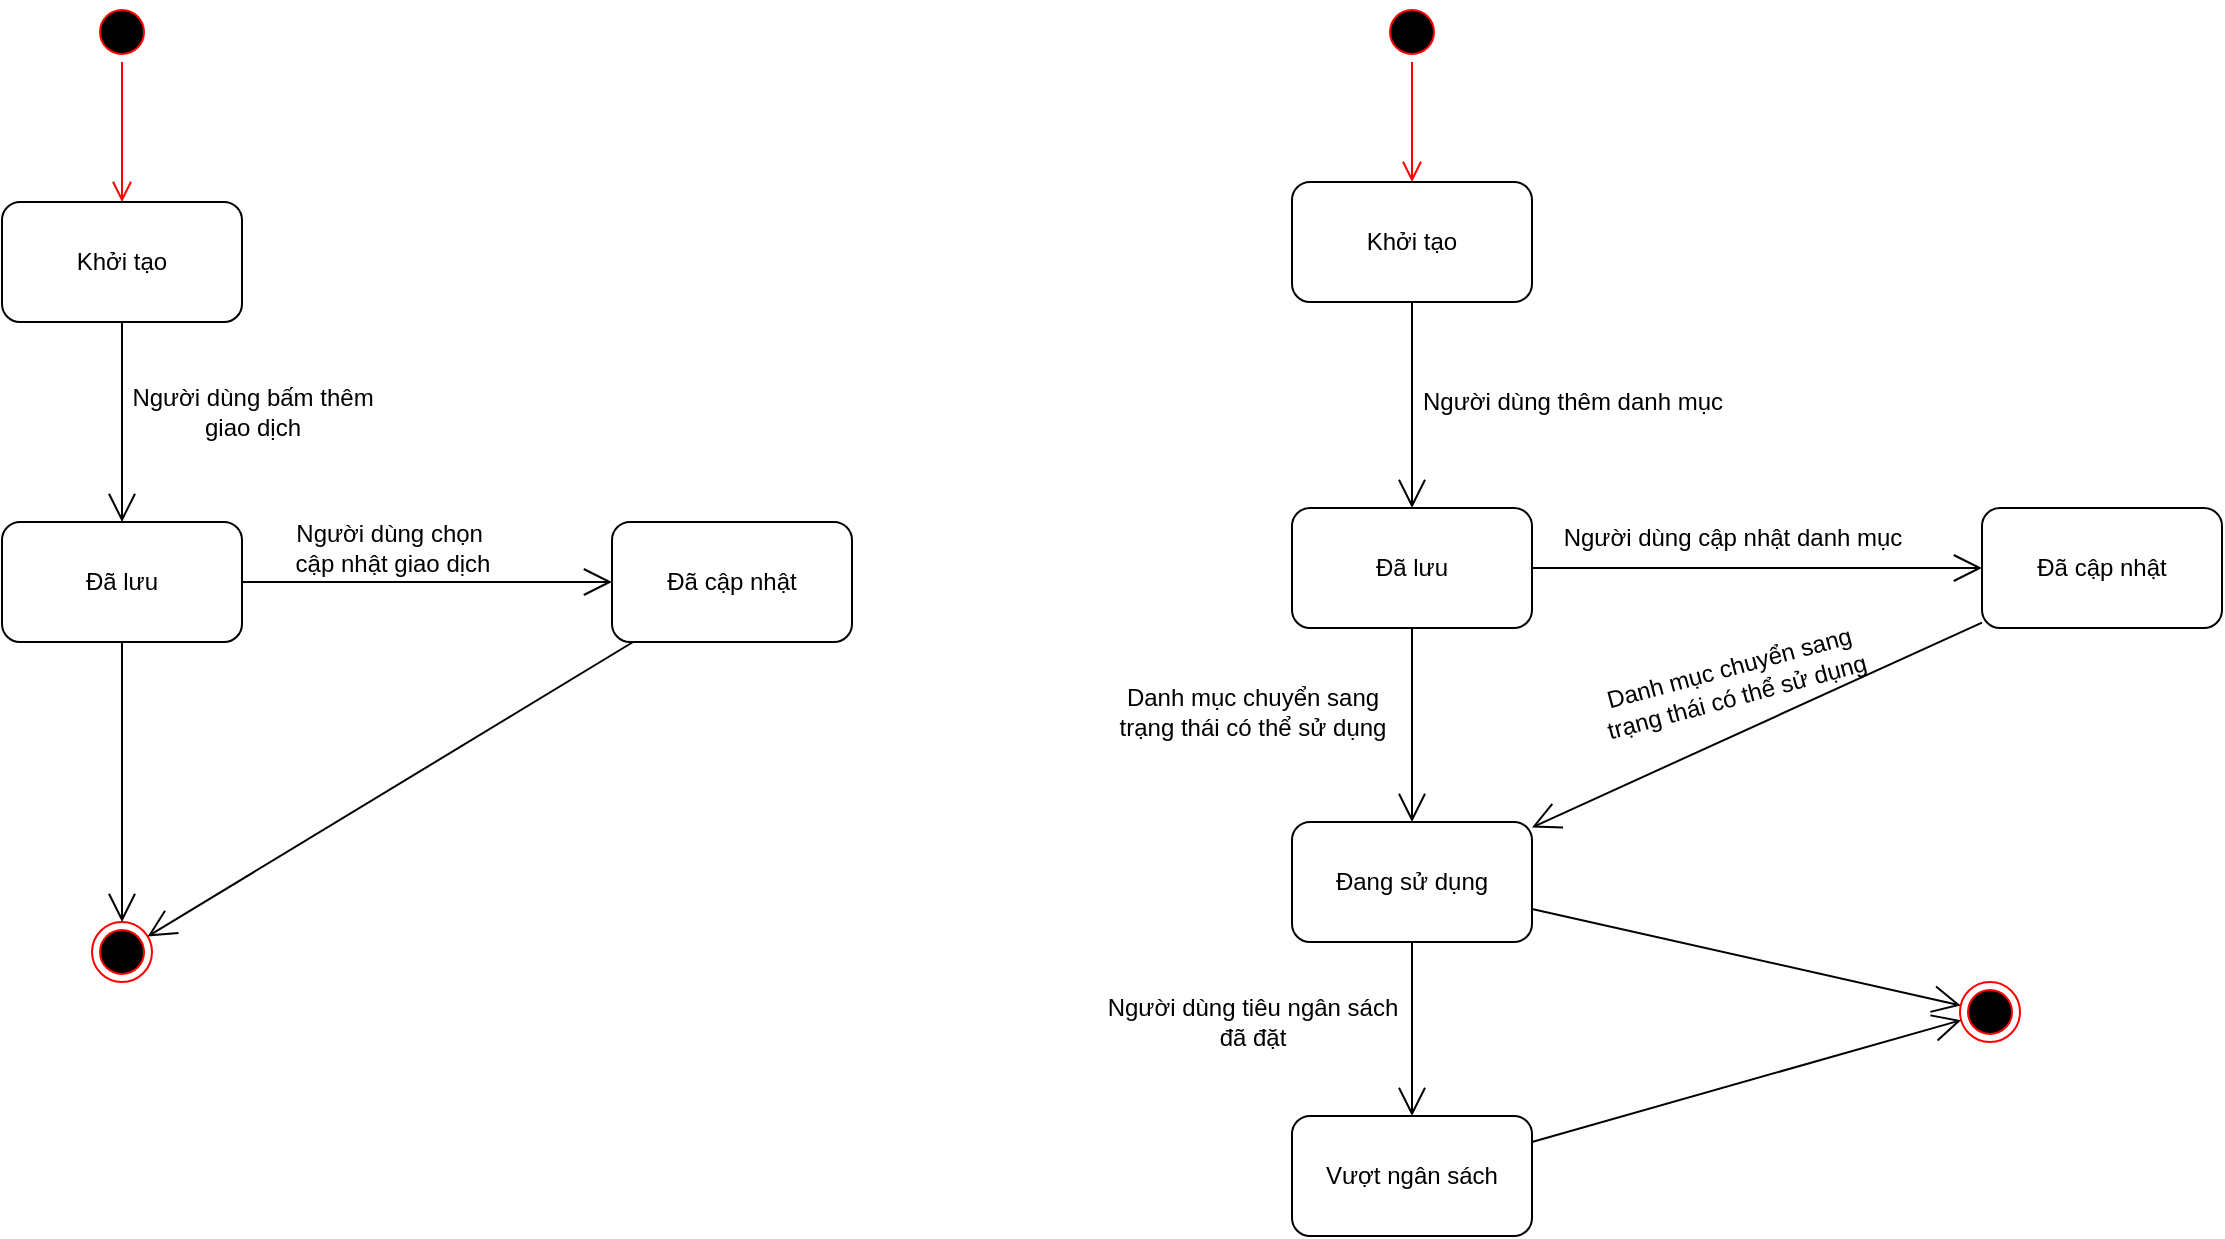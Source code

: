 <mxfile version="26.2.14">
  <diagram name="Trang-1" id="ZgC3-yoOm4o9_7G5PWom">
    <mxGraphModel dx="2145" dy="1013" grid="1" gridSize="10" guides="1" tooltips="1" connect="1" arrows="1" fold="1" page="1" pageScale="1" pageWidth="1169" pageHeight="1654" math="0" shadow="0">
      <root>
        <mxCell id="0" />
        <mxCell id="1" parent="0" />
        <mxCell id="obHRi7wElxiigkwEPsCN-1" value="" style="ellipse;html=1;shape=startState;fillColor=#000000;strokeColor=#ff0000;" vertex="1" parent="1">
          <mxGeometry x="205" y="210" width="30" height="30" as="geometry" />
        </mxCell>
        <mxCell id="obHRi7wElxiigkwEPsCN-2" value="" style="edgeStyle=orthogonalEdgeStyle;html=1;verticalAlign=bottom;endArrow=open;endSize=8;strokeColor=#ff0000;rounded=0;" edge="1" source="obHRi7wElxiigkwEPsCN-1" parent="1" target="obHRi7wElxiigkwEPsCN-3">
          <mxGeometry relative="1" as="geometry">
            <mxPoint x="220" y="300" as="targetPoint" />
          </mxGeometry>
        </mxCell>
        <mxCell id="obHRi7wElxiigkwEPsCN-3" value="Khởi tạo" style="rounded=1;whiteSpace=wrap;html=1;" vertex="1" parent="1">
          <mxGeometry x="160" y="310" width="120" height="60" as="geometry" />
        </mxCell>
        <mxCell id="obHRi7wElxiigkwEPsCN-4" value="Đã lưu" style="rounded=1;whiteSpace=wrap;html=1;" vertex="1" parent="1">
          <mxGeometry x="160" y="470" width="120" height="60" as="geometry" />
        </mxCell>
        <mxCell id="obHRi7wElxiigkwEPsCN-5" value="" style="ellipse;html=1;shape=endState;fillColor=#000000;strokeColor=#ff0000;" vertex="1" parent="1">
          <mxGeometry x="205" y="670" width="30" height="30" as="geometry" />
        </mxCell>
        <mxCell id="obHRi7wElxiigkwEPsCN-6" value="Đã cập nhật" style="rounded=1;whiteSpace=wrap;html=1;" vertex="1" parent="1">
          <mxGeometry x="465" y="470" width="120" height="60" as="geometry" />
        </mxCell>
        <mxCell id="obHRi7wElxiigkwEPsCN-7" value="" style="endArrow=open;endFill=1;endSize=12;html=1;rounded=0;" edge="1" parent="1" source="obHRi7wElxiigkwEPsCN-3" target="obHRi7wElxiigkwEPsCN-4">
          <mxGeometry width="160" relative="1" as="geometry">
            <mxPoint x="55" y="440" as="sourcePoint" />
            <mxPoint x="215" y="440" as="targetPoint" />
          </mxGeometry>
        </mxCell>
        <mxCell id="obHRi7wElxiigkwEPsCN-8" value="Người dùng bấm thêm&lt;br&gt;giao dịch" style="text;html=1;align=center;verticalAlign=middle;resizable=0;points=[];autosize=1;strokeColor=none;fillColor=none;" vertex="1" parent="1">
          <mxGeometry x="215" y="395" width="140" height="40" as="geometry" />
        </mxCell>
        <mxCell id="obHRi7wElxiigkwEPsCN-9" value="" style="endArrow=open;endFill=1;endSize=12;html=1;rounded=0;" edge="1" parent="1" source="obHRi7wElxiigkwEPsCN-4" target="obHRi7wElxiigkwEPsCN-6">
          <mxGeometry width="160" relative="1" as="geometry">
            <mxPoint x="230" y="380" as="sourcePoint" />
            <mxPoint x="230" y="480" as="targetPoint" />
          </mxGeometry>
        </mxCell>
        <mxCell id="obHRi7wElxiigkwEPsCN-10" value="Người dùng chọn&amp;nbsp;&lt;br&gt;cập nhật giao dịch" style="text;html=1;align=center;verticalAlign=middle;resizable=0;points=[];autosize=1;strokeColor=none;fillColor=none;" vertex="1" parent="1">
          <mxGeometry x="295" y="463" width="120" height="40" as="geometry" />
        </mxCell>
        <mxCell id="obHRi7wElxiigkwEPsCN-11" value="" style="endArrow=open;endFill=1;endSize=12;html=1;rounded=0;" edge="1" parent="1" source="obHRi7wElxiigkwEPsCN-4" target="obHRi7wElxiigkwEPsCN-5">
          <mxGeometry width="160" relative="1" as="geometry">
            <mxPoint x="230" y="380" as="sourcePoint" />
            <mxPoint x="230" y="480" as="targetPoint" />
          </mxGeometry>
        </mxCell>
        <mxCell id="obHRi7wElxiigkwEPsCN-12" value="" style="endArrow=open;endFill=1;endSize=12;html=1;rounded=0;" edge="1" parent="1" source="obHRi7wElxiigkwEPsCN-6" target="obHRi7wElxiigkwEPsCN-5">
          <mxGeometry width="160" relative="1" as="geometry">
            <mxPoint x="230" y="540" as="sourcePoint" />
            <mxPoint x="230" y="680" as="targetPoint" />
          </mxGeometry>
        </mxCell>
        <mxCell id="obHRi7wElxiigkwEPsCN-14" value="" style="ellipse;html=1;shape=startState;fillColor=#000000;strokeColor=#ff0000;" vertex="1" parent="1">
          <mxGeometry x="850" y="210" width="30" height="30" as="geometry" />
        </mxCell>
        <mxCell id="obHRi7wElxiigkwEPsCN-15" value="" style="edgeStyle=orthogonalEdgeStyle;html=1;verticalAlign=bottom;endArrow=open;endSize=8;strokeColor=#ff0000;rounded=0;" edge="1" source="obHRi7wElxiigkwEPsCN-14" parent="1" target="obHRi7wElxiigkwEPsCN-16">
          <mxGeometry relative="1" as="geometry">
            <mxPoint x="865" y="300" as="targetPoint" />
          </mxGeometry>
        </mxCell>
        <mxCell id="obHRi7wElxiigkwEPsCN-16" value="Khởi tạo" style="rounded=1;whiteSpace=wrap;html=1;" vertex="1" parent="1">
          <mxGeometry x="805" y="300" width="120" height="60" as="geometry" />
        </mxCell>
        <mxCell id="obHRi7wElxiigkwEPsCN-17" value="Đã lưu" style="rounded=1;whiteSpace=wrap;html=1;" vertex="1" parent="1">
          <mxGeometry x="805" y="463" width="120" height="60" as="geometry" />
        </mxCell>
        <mxCell id="obHRi7wElxiigkwEPsCN-18" value="" style="endArrow=open;endFill=1;endSize=12;html=1;rounded=0;" edge="1" parent="1" source="obHRi7wElxiigkwEPsCN-16" target="obHRi7wElxiigkwEPsCN-17">
          <mxGeometry width="160" relative="1" as="geometry">
            <mxPoint x="864.58" y="370" as="sourcePoint" />
            <mxPoint x="864.58" y="470" as="targetPoint" />
          </mxGeometry>
        </mxCell>
        <mxCell id="obHRi7wElxiigkwEPsCN-19" value="Đang sử dụng" style="rounded=1;whiteSpace=wrap;html=1;" vertex="1" parent="1">
          <mxGeometry x="805" y="620" width="120" height="60" as="geometry" />
        </mxCell>
        <mxCell id="obHRi7wElxiigkwEPsCN-20" value="Đã cập nhật" style="rounded=1;whiteSpace=wrap;html=1;" vertex="1" parent="1">
          <mxGeometry x="1150" y="463" width="120" height="60" as="geometry" />
        </mxCell>
        <mxCell id="obHRi7wElxiigkwEPsCN-21" value="" style="endArrow=open;endFill=1;endSize=12;html=1;rounded=0;" edge="1" parent="1" source="obHRi7wElxiigkwEPsCN-17" target="obHRi7wElxiigkwEPsCN-19">
          <mxGeometry width="160" relative="1" as="geometry">
            <mxPoint x="875" y="370" as="sourcePoint" />
            <mxPoint x="875" y="473" as="targetPoint" />
          </mxGeometry>
        </mxCell>
        <mxCell id="obHRi7wElxiigkwEPsCN-22" value="" style="endArrow=open;endFill=1;endSize=12;html=1;rounded=0;" edge="1" parent="1" source="obHRi7wElxiigkwEPsCN-17" target="obHRi7wElxiigkwEPsCN-20">
          <mxGeometry width="160" relative="1" as="geometry">
            <mxPoint x="875" y="533" as="sourcePoint" />
            <mxPoint x="875" y="630" as="targetPoint" />
          </mxGeometry>
        </mxCell>
        <mxCell id="obHRi7wElxiigkwEPsCN-23" value="" style="endArrow=open;endFill=1;endSize=12;html=1;rounded=0;" edge="1" parent="1" source="obHRi7wElxiigkwEPsCN-20" target="obHRi7wElxiigkwEPsCN-19">
          <mxGeometry width="160" relative="1" as="geometry">
            <mxPoint x="935" y="503" as="sourcePoint" />
            <mxPoint x="1090" y="503" as="targetPoint" />
          </mxGeometry>
        </mxCell>
        <mxCell id="obHRi7wElxiigkwEPsCN-24" value="" style="ellipse;html=1;shape=endState;fillColor=#000000;strokeColor=#ff0000;" vertex="1" parent="1">
          <mxGeometry x="1139" y="700" width="30" height="30" as="geometry" />
        </mxCell>
        <mxCell id="obHRi7wElxiigkwEPsCN-25" value="" style="endArrow=open;endFill=1;endSize=12;html=1;rounded=0;" edge="1" parent="1" source="obHRi7wElxiigkwEPsCN-19" target="obHRi7wElxiigkwEPsCN-26">
          <mxGeometry width="160" relative="1" as="geometry">
            <mxPoint x="1097" y="533" as="sourcePoint" />
            <mxPoint x="865" y="770" as="targetPoint" />
          </mxGeometry>
        </mxCell>
        <mxCell id="obHRi7wElxiigkwEPsCN-26" value="Vượt ngân sách" style="rounded=1;whiteSpace=wrap;html=1;" vertex="1" parent="1">
          <mxGeometry x="805" y="767" width="120" height="60" as="geometry" />
        </mxCell>
        <mxCell id="obHRi7wElxiigkwEPsCN-27" value="" style="endArrow=open;endFill=1;endSize=12;html=1;rounded=0;" edge="1" parent="1" source="obHRi7wElxiigkwEPsCN-19" target="obHRi7wElxiigkwEPsCN-24">
          <mxGeometry width="160" relative="1" as="geometry">
            <mxPoint x="1097" y="533" as="sourcePoint" />
            <mxPoint x="928" y="630" as="targetPoint" />
          </mxGeometry>
        </mxCell>
        <mxCell id="obHRi7wElxiigkwEPsCN-28" value="" style="endArrow=open;endFill=1;endSize=12;html=1;rounded=0;" edge="1" parent="1" source="obHRi7wElxiigkwEPsCN-26" target="obHRi7wElxiigkwEPsCN-24">
          <mxGeometry width="160" relative="1" as="geometry">
            <mxPoint x="875" y="690" as="sourcePoint" />
            <mxPoint x="875" y="777" as="targetPoint" />
          </mxGeometry>
        </mxCell>
        <mxCell id="obHRi7wElxiigkwEPsCN-29" value="Người dùng thêm danh mục" style="text;html=1;align=center;verticalAlign=middle;resizable=0;points=[];autosize=1;strokeColor=none;fillColor=none;" vertex="1" parent="1">
          <mxGeometry x="860" y="395" width="170" height="30" as="geometry" />
        </mxCell>
        <mxCell id="obHRi7wElxiigkwEPsCN-30" value="Danh mục chuyển sang&lt;br&gt;trạng thái có thể sử dụng" style="text;html=1;align=center;verticalAlign=middle;resizable=0;points=[];autosize=1;strokeColor=none;fillColor=none;" vertex="1" parent="1">
          <mxGeometry x="705" y="545" width="160" height="40" as="geometry" />
        </mxCell>
        <mxCell id="obHRi7wElxiigkwEPsCN-31" value="Người dùng cập nhật danh mục" style="text;html=1;align=center;verticalAlign=middle;resizable=0;points=[];autosize=1;strokeColor=none;fillColor=none;" vertex="1" parent="1">
          <mxGeometry x="930" y="463" width="190" height="30" as="geometry" />
        </mxCell>
        <mxCell id="obHRi7wElxiigkwEPsCN-32" value="Danh mục chuyển sang&lt;br&gt;trạng thái có thể sử dụng" style="text;html=1;align=center;verticalAlign=middle;resizable=0;points=[];autosize=1;strokeColor=none;fillColor=none;rotation=-15;" vertex="1" parent="1">
          <mxGeometry x="945" y="530" width="160" height="40" as="geometry" />
        </mxCell>
        <mxCell id="obHRi7wElxiigkwEPsCN-33" value="Người dùng tiêu ngân sách&lt;br&gt;đã đặt" style="text;html=1;align=center;verticalAlign=middle;resizable=0;points=[];autosize=1;strokeColor=none;fillColor=none;" vertex="1" parent="1">
          <mxGeometry x="700" y="700" width="170" height="40" as="geometry" />
        </mxCell>
      </root>
    </mxGraphModel>
  </diagram>
</mxfile>
